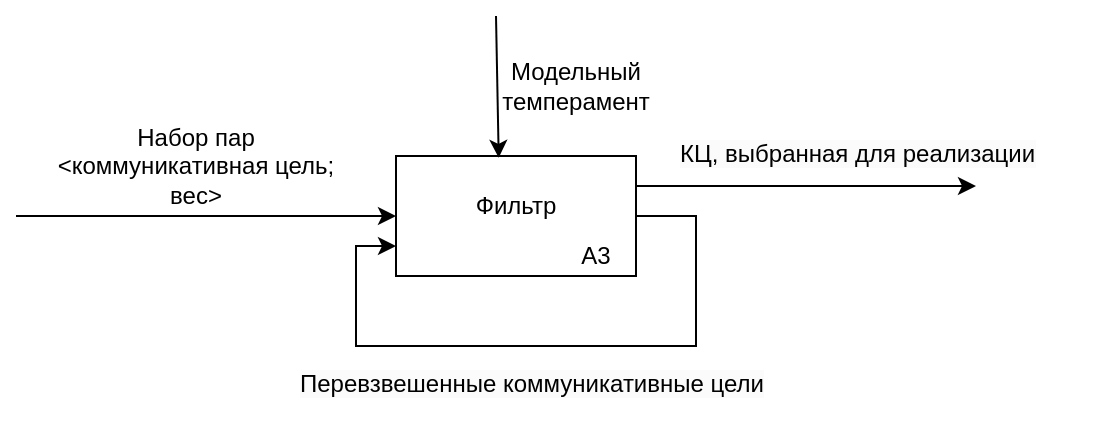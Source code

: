 <mxfile version="26.1.0" pages="4">
  <diagram name="Страница — 1" id="_sjsYOioFBarJbZ59SGE">
    <mxGraphModel dx="1002" dy="575" grid="1" gridSize="10" guides="1" tooltips="1" connect="1" arrows="1" fold="1" page="1" pageScale="1" pageWidth="827" pageHeight="1169" math="0" shadow="0">
      <root>
        <mxCell id="0" />
        <mxCell id="1" parent="0" />
        <mxCell id="UvDcd2PNRc7gyPkCGQ70-1" value="" style="rounded=0;whiteSpace=wrap;html=1;" parent="1" vertex="1">
          <mxGeometry x="350" y="270" width="120" height="60" as="geometry" />
        </mxCell>
        <mxCell id="UvDcd2PNRc7gyPkCGQ70-2" value="Фильтр" style="text;html=1;align=center;verticalAlign=middle;whiteSpace=wrap;rounded=0;" parent="1" vertex="1">
          <mxGeometry x="380" y="280" width="60" height="30" as="geometry" />
        </mxCell>
        <mxCell id="UvDcd2PNRc7gyPkCGQ70-3" value="А3" style="text;html=1;align=center;verticalAlign=middle;whiteSpace=wrap;rounded=0;" parent="1" vertex="1">
          <mxGeometry x="420" y="310" width="60" height="20" as="geometry" />
        </mxCell>
        <mxCell id="UvDcd2PNRc7gyPkCGQ70-4" value="" style="endArrow=classic;html=1;rounded=0;entryX=0;entryY=0.5;entryDx=0;entryDy=0;" parent="1" target="UvDcd2PNRc7gyPkCGQ70-1" edge="1">
          <mxGeometry width="50" height="50" relative="1" as="geometry">
            <mxPoint x="160" y="300" as="sourcePoint" />
            <mxPoint x="470" y="280" as="targetPoint" />
          </mxGeometry>
        </mxCell>
        <mxCell id="UvDcd2PNRc7gyPkCGQ70-5" value="Набор пар &amp;lt;коммуникативная цель; вес&amp;gt;" style="text;html=1;align=center;verticalAlign=middle;whiteSpace=wrap;rounded=0;" parent="1" vertex="1">
          <mxGeometry x="170" y="260" width="160" height="30" as="geometry" />
        </mxCell>
        <mxCell id="UvDcd2PNRc7gyPkCGQ70-6" value="" style="endArrow=classic;html=1;rounded=0;entryX=0.428;entryY=0.015;entryDx=0;entryDy=0;entryPerimeter=0;" parent="1" target="UvDcd2PNRc7gyPkCGQ70-1" edge="1">
          <mxGeometry width="50" height="50" relative="1" as="geometry">
            <mxPoint x="400" y="200" as="sourcePoint" />
            <mxPoint x="470" y="280" as="targetPoint" />
          </mxGeometry>
        </mxCell>
        <mxCell id="UvDcd2PNRc7gyPkCGQ70-7" value="" style="endArrow=classic;html=1;rounded=0;exitX=1;exitY=0.25;exitDx=0;exitDy=0;" parent="1" source="UvDcd2PNRc7gyPkCGQ70-1" edge="1">
          <mxGeometry width="50" height="50" relative="1" as="geometry">
            <mxPoint x="500" y="300" as="sourcePoint" />
            <mxPoint x="640" y="285" as="targetPoint" />
          </mxGeometry>
        </mxCell>
        <mxCell id="UvDcd2PNRc7gyPkCGQ70-9" value="Модельный темперамент" style="text;html=1;align=center;verticalAlign=middle;whiteSpace=wrap;rounded=0;" parent="1" vertex="1">
          <mxGeometry x="410" y="220" width="60" height="30" as="geometry" />
        </mxCell>
        <mxCell id="jUcdVenNphiVe4H3FIww-1" value="" style="endArrow=classic;html=1;rounded=0;exitX=1;exitY=0.5;exitDx=0;exitDy=0;entryX=0;entryY=0.75;entryDx=0;entryDy=0;" edge="1" parent="1">
          <mxGeometry width="50" height="50" relative="1" as="geometry">
            <mxPoint x="470" y="300" as="sourcePoint" />
            <mxPoint x="350" y="315" as="targetPoint" />
            <Array as="points">
              <mxPoint x="500" y="300" />
              <mxPoint x="500" y="365" />
              <mxPoint x="330" y="365" />
              <mxPoint x="330" y="315" />
            </Array>
          </mxGeometry>
        </mxCell>
        <mxCell id="NmvlCr0SLhsKHNiOPNoG-1" value="&lt;span style=&quot;color: rgb(0, 0, 0); font-family: Helvetica; font-size: 12px; font-style: normal; font-variant-ligatures: normal; font-variant-caps: normal; font-weight: 400; letter-spacing: normal; orphans: 2; text-align: center; text-indent: 0px; text-transform: none; widows: 2; word-spacing: 0px; -webkit-text-stroke-width: 0px; white-space: normal; background-color: rgb(251, 251, 251); text-decoration-thickness: initial; text-decoration-style: initial; text-decoration-color: initial; display: inline !important; float: none;&quot;&gt;Перевзвешенные коммуникативные цели&lt;/span&gt;" style="text;whiteSpace=wrap;html=1;" vertex="1" parent="1">
          <mxGeometry x="300" y="370" width="270" height="40" as="geometry" />
        </mxCell>
        <mxCell id="RYKhK4Z21-OiZsGSSdtu-1" value="&lt;span style=&quot;color: rgb(0, 0, 0); font-family: Helvetica; font-size: 12px; font-style: normal; font-variant-ligatures: normal; font-variant-caps: normal; font-weight: 400; letter-spacing: normal; orphans: 2; text-align: center; text-indent: 0px; text-transform: none; widows: 2; word-spacing: 0px; -webkit-text-stroke-width: 0px; white-space: normal; background-color: rgb(251, 251, 251); text-decoration-thickness: initial; text-decoration-style: initial; text-decoration-color: initial; display: inline !important; float: none;&quot;&gt;КЦ, выбранная для реализации&lt;/span&gt;" style="text;whiteSpace=wrap;html=1;" vertex="1" parent="1">
          <mxGeometry x="490" y="255" width="210" height="40" as="geometry" />
        </mxCell>
      </root>
    </mxGraphModel>
  </diagram>
  <diagram id="VvptTJ7YSRnSmnFxt8S8" name="Страница — 2">
    <mxGraphModel dx="1940" dy="639" grid="1" gridSize="10" guides="1" tooltips="1" connect="1" arrows="1" fold="1" page="1" pageScale="1" pageWidth="827" pageHeight="1169" math="0" shadow="0">
      <root>
        <mxCell id="0" />
        <mxCell id="1" parent="0" />
        <mxCell id="5S0u88_h4x55lSA8AxHL-1" value="" style="rounded=0;whiteSpace=wrap;html=1;" vertex="1" parent="1">
          <mxGeometry x="400" y="340" width="120" height="60" as="geometry" />
        </mxCell>
        <mxCell id="5S0u88_h4x55lSA8AxHL-2" value="" style="rounded=0;whiteSpace=wrap;html=1;" vertex="1" parent="1">
          <mxGeometry x="706" y="540" width="120" height="60" as="geometry" />
        </mxCell>
        <mxCell id="5S0u88_h4x55lSA8AxHL-3" value="" style="rounded=0;whiteSpace=wrap;html=1;" vertex="1" parent="1">
          <mxGeometry x="560" y="440" width="120" height="60" as="geometry" />
        </mxCell>
        <mxCell id="5S0u88_h4x55lSA8AxHL-4" value="" style="rounded=0;whiteSpace=wrap;html=1;" vertex="1" parent="1">
          <mxGeometry x="246" y="240" width="120" height="60" as="geometry" />
        </mxCell>
        <mxCell id="5S0u88_h4x55lSA8AxHL-5" value="" style="rounded=0;whiteSpace=wrap;html=1;" vertex="1" parent="1">
          <mxGeometry x="96" y="160" width="120" height="60" as="geometry" />
        </mxCell>
        <mxCell id="5S0u88_h4x55lSA8AxHL-6" value="" style="endArrow=classic;html=1;rounded=0;entryX=0;entryY=0.5;entryDx=0;entryDy=0;" edge="1" parent="1" target="5S0u88_h4x55lSA8AxHL-5">
          <mxGeometry width="50" height="50" relative="1" as="geometry">
            <mxPoint x="6" y="190" as="sourcePoint" />
            <mxPoint x="456" y="340" as="targetPoint" />
          </mxGeometry>
        </mxCell>
        <mxCell id="5S0u88_h4x55lSA8AxHL-7" value="Текст&lt;div&gt;(предложение)&lt;/div&gt;" style="text;html=1;align=center;verticalAlign=middle;whiteSpace=wrap;rounded=0;" vertex="1" parent="1">
          <mxGeometry x="-17" y="139" width="130" height="60" as="geometry" />
        </mxCell>
        <mxCell id="5S0u88_h4x55lSA8AxHL-8" value="Синтактико-семантический анализатор" style="text;html=1;align=center;verticalAlign=middle;whiteSpace=wrap;rounded=0;" vertex="1" parent="1">
          <mxGeometry x="116" y="172.5" width="80" height="35" as="geometry" />
        </mxCell>
        <mxCell id="5S0u88_h4x55lSA8AxHL-9" value="" style="endArrow=classic;html=1;rounded=0;exitX=1;exitY=0.5;exitDx=0;exitDy=0;entryX=0;entryY=0.5;entryDx=0;entryDy=0;" edge="1" parent="1" source="5S0u88_h4x55lSA8AxHL-5" target="5S0u88_h4x55lSA8AxHL-4">
          <mxGeometry width="50" height="50" relative="1" as="geometry">
            <mxPoint x="390" y="390" as="sourcePoint" />
            <mxPoint x="440" y="340" as="targetPoint" />
            <Array as="points">
              <mxPoint x="230" y="190" />
              <mxPoint x="230" y="270" />
            </Array>
          </mxGeometry>
        </mxCell>
        <mxCell id="5S0u88_h4x55lSA8AxHL-10" value="Внутреннее представление смысла текста" style="text;html=1;align=center;verticalAlign=middle;whiteSpace=wrap;rounded=0;" vertex="1" parent="1">
          <mxGeometry x="238" y="189" width="80" height="30" as="geometry" />
        </mxCell>
        <mxCell id="5S0u88_h4x55lSA8AxHL-11" value="Формирование коммуникативных целей ответа" style="text;html=1;align=center;verticalAlign=middle;whiteSpace=wrap;rounded=0;" vertex="1" parent="1">
          <mxGeometry x="256" y="250" width="100" height="40" as="geometry" />
        </mxCell>
        <mxCell id="5S0u88_h4x55lSA8AxHL-12" value="А1" style="text;html=1;align=center;verticalAlign=middle;whiteSpace=wrap;rounded=0;" vertex="1" parent="1">
          <mxGeometry x="186" y="200" width="30" height="20" as="geometry" />
        </mxCell>
        <mxCell id="5S0u88_h4x55lSA8AxHL-13" value="А2" style="text;html=1;align=center;verticalAlign=middle;whiteSpace=wrap;rounded=0;" vertex="1" parent="1">
          <mxGeometry x="336" y="280" width="30" height="20" as="geometry" />
        </mxCell>
        <mxCell id="5S0u88_h4x55lSA8AxHL-14" value="" style="endArrow=classic;html=1;rounded=0;exitX=1;exitY=0.5;exitDx=0;exitDy=0;" edge="1" parent="1" source="5S0u88_h4x55lSA8AxHL-4">
          <mxGeometry width="50" height="50" relative="1" as="geometry">
            <mxPoint x="350" y="380" as="sourcePoint" />
            <mxPoint x="400" y="360" as="targetPoint" />
            <Array as="points">
              <mxPoint x="380" y="270" />
              <mxPoint x="380" y="360" />
            </Array>
          </mxGeometry>
        </mxCell>
        <mxCell id="5S0u88_h4x55lSA8AxHL-15" value="Н&lt;span style=&quot;background-color: initial;&quot;&gt;абор взвешенных коммуникативных целей&lt;/span&gt;" style="text;html=1;align=center;verticalAlign=middle;whiteSpace=wrap;rounded=0;" vertex="1" parent="1">
          <mxGeometry x="390" y="240" width="60" height="30" as="geometry" />
        </mxCell>
        <mxCell id="5S0u88_h4x55lSA8AxHL-16" value="" style="endArrow=classic;html=1;rounded=0;entryX=0.661;entryY=-0.004;entryDx=0;entryDy=0;entryPerimeter=0;" edge="1" parent="1" target="5S0u88_h4x55lSA8AxHL-1">
          <mxGeometry width="50" height="50" relative="1" as="geometry">
            <mxPoint x="480" y="280" as="sourcePoint" />
            <mxPoint x="400" y="330" as="targetPoint" />
          </mxGeometry>
        </mxCell>
        <mxCell id="5S0u88_h4x55lSA8AxHL-17" value="Модельный темперамент" style="text;html=1;align=center;verticalAlign=middle;whiteSpace=wrap;rounded=0;" vertex="1" parent="1">
          <mxGeometry x="490" y="280" width="60" height="30" as="geometry" />
        </mxCell>
        <mxCell id="5S0u88_h4x55lSA8AxHL-18" value="Фильтр коммуникативных целей" style="text;html=1;align=center;verticalAlign=middle;whiteSpace=wrap;rounded=0;" vertex="1" parent="1">
          <mxGeometry x="430" y="355" width="60" height="30" as="geometry" />
        </mxCell>
        <mxCell id="5S0u88_h4x55lSA8AxHL-19" value="Перевзвешенные коммуникативные цели" style="text;html=1;align=center;verticalAlign=middle;whiteSpace=wrap;rounded=0;" vertex="1" parent="1">
          <mxGeometry x="635" y="320" width="60" height="30" as="geometry" />
        </mxCell>
        <mxCell id="5S0u88_h4x55lSA8AxHL-21" value="" style="endArrow=classic;html=1;rounded=0;exitX=1;exitY=0;exitDx=0;exitDy=0;entryX=0;entryY=0.667;entryDx=0;entryDy=0;entryPerimeter=0;" edge="1" parent="1" source="5S0u88_h4x55lSA8AxHL-23" target="5S0u88_h4x55lSA8AxHL-1">
          <mxGeometry width="50" height="50" relative="1" as="geometry">
            <mxPoint x="350" y="380" as="sourcePoint" />
            <mxPoint x="400" y="330" as="targetPoint" />
            <Array as="points">
              <mxPoint x="540" y="380" />
              <mxPoint x="540" y="430" />
              <mxPoint x="380" y="430" />
              <mxPoint x="380" y="380" />
            </Array>
          </mxGeometry>
        </mxCell>
        <mxCell id="5S0u88_h4x55lSA8AxHL-23" value="А3" style="text;html=1;align=center;verticalAlign=middle;whiteSpace=wrap;rounded=0;" vertex="1" parent="1">
          <mxGeometry x="490" y="380" width="30" height="20" as="geometry" />
        </mxCell>
        <mxCell id="5S0u88_h4x55lSA8AxHL-24" value="Выбор средств реализации данной КЦ" style="text;html=1;align=center;verticalAlign=middle;whiteSpace=wrap;rounded=0;" vertex="1" parent="1">
          <mxGeometry x="580" y="450" width="80" height="40" as="geometry" />
        </mxCell>
        <mxCell id="5S0u88_h4x55lSA8AxHL-25" value="А4" style="text;html=1;align=center;verticalAlign=middle;whiteSpace=wrap;rounded=0;" vertex="1" parent="1">
          <mxGeometry x="650" y="480" width="30" height="20" as="geometry" />
        </mxCell>
        <mxCell id="5S0u88_h4x55lSA8AxHL-26" value="" style="endArrow=classic;html=1;rounded=0;exitX=1;exitY=0.5;exitDx=0;exitDy=0;entryX=0;entryY=0.5;entryDx=0;entryDy=0;" edge="1" parent="1" source="5S0u88_h4x55lSA8AxHL-3" target="5S0u88_h4x55lSA8AxHL-2">
          <mxGeometry width="50" height="50" relative="1" as="geometry">
            <mxPoint x="710" y="500" as="sourcePoint" />
            <mxPoint x="760" y="450" as="targetPoint" />
            <Array as="points">
              <mxPoint x="690" y="470" />
              <mxPoint x="690" y="570" />
            </Array>
          </mxGeometry>
        </mxCell>
        <mxCell id="5S0u88_h4x55lSA8AxHL-27" value="Реакция в формате BML" style="text;html=1;align=center;verticalAlign=middle;whiteSpace=wrap;rounded=0;" vertex="1" parent="1">
          <mxGeometry x="690" y="437" width="80" height="30" as="geometry" />
        </mxCell>
        <mxCell id="5S0u88_h4x55lSA8AxHL-28" value="Воспроизведение&lt;div&gt;реакции&lt;/div&gt;" style="text;html=1;align=center;verticalAlign=middle;whiteSpace=wrap;rounded=0;" vertex="1" parent="1">
          <mxGeometry x="726" y="545" width="80" height="40" as="geometry" />
        </mxCell>
        <mxCell id="5S0u88_h4x55lSA8AxHL-29" value="А5" style="text;html=1;align=center;verticalAlign=middle;whiteSpace=wrap;rounded=0;" vertex="1" parent="1">
          <mxGeometry x="796" y="580" width="30" height="20" as="geometry" />
        </mxCell>
        <mxCell id="5S0u88_h4x55lSA8AxHL-30" value="" style="endArrow=classic;html=1;rounded=0;exitX=1;exitY=0.5;exitDx=0;exitDy=0;" edge="1" parent="1" source="5S0u88_h4x55lSA8AxHL-2">
          <mxGeometry width="50" height="50" relative="1" as="geometry">
            <mxPoint x="736" y="550" as="sourcePoint" />
            <mxPoint x="896" y="570" as="targetPoint" />
          </mxGeometry>
        </mxCell>
        <mxCell id="5S0u88_h4x55lSA8AxHL-31" value="Воспроизве-денная&lt;div&gt;реакция&lt;/div&gt;" style="text;html=1;align=center;verticalAlign=middle;whiteSpace=wrap;rounded=0;" vertex="1" parent="1">
          <mxGeometry x="829" y="527" width="60" height="30" as="geometry" />
        </mxCell>
        <mxCell id="5S0u88_h4x55lSA8AxHL-32" value="" style="endArrow=none;dashed=1;html=1;rounded=0;" edge="1" parent="1">
          <mxGeometry width="50" height="50" relative="1" as="geometry">
            <mxPoint x="360" y="320" as="sourcePoint" />
            <mxPoint x="360" y="320" as="targetPoint" />
            <Array as="points">
              <mxPoint x="530" y="320" />
              <mxPoint x="530" y="440" />
              <mxPoint x="360" y="440" />
            </Array>
          </mxGeometry>
        </mxCell>
        <mxCell id="qFbvv3B5O4JQWZCJAVjp-2" value="" style="edgeStyle=isometricEdgeStyle;endArrow=none;html=1;rounded=0;strokeWidth=1;" edge="1" parent="1">
          <mxGeometry width="50" height="100" relative="1" as="geometry">
            <mxPoint x="540" y="392" as="sourcePoint" />
            <mxPoint x="610" y="340" as="targetPoint" />
          </mxGeometry>
        </mxCell>
        <mxCell id="qFbvv3B5O4JQWZCJAVjp-4" value="" style="endArrow=classic;html=1;rounded=0;exitX=0.999;exitY=0.374;exitDx=0;exitDy=0;entryX=-0.001;entryY=0.34;entryDx=0;entryDy=0;exitPerimeter=0;entryPerimeter=0;" edge="1" parent="1" source="5S0u88_h4x55lSA8AxHL-1" target="5S0u88_h4x55lSA8AxHL-3">
          <mxGeometry width="50" height="50" relative="1" as="geometry">
            <mxPoint x="525" y="354" as="sourcePoint" />
            <mxPoint x="565" y="454" as="targetPoint" />
            <Array as="points">
              <mxPoint x="545" y="362" />
              <mxPoint x="545" y="460" />
            </Array>
          </mxGeometry>
        </mxCell>
        <mxCell id="qFbvv3B5O4JQWZCJAVjp-5" value="КЦ, выбранная для реализации" style="text;html=1;align=center;verticalAlign=middle;whiteSpace=wrap;rounded=0;" vertex="1" parent="1">
          <mxGeometry x="545" y="398" width="105" height="30" as="geometry" />
        </mxCell>
        <mxCell id="qFbvv3B5O4JQWZCJAVjp-8" value="" style="endArrow=classic;html=1;rounded=0;entryX=0;entryY=0.5;entryDx=0;entryDy=0;" edge="1" parent="1">
          <mxGeometry width="50" height="50" relative="1" as="geometry">
            <mxPoint x="440" y="484" as="sourcePoint" />
            <mxPoint x="560" y="484" as="targetPoint" />
          </mxGeometry>
        </mxCell>
        <mxCell id="qFbvv3B5O4JQWZCJAVjp-9" value="Средства реализации КЦ" style="text;html=1;align=center;verticalAlign=middle;whiteSpace=wrap;rounded=0;" vertex="1" parent="1">
          <mxGeometry x="430" y="434" width="120" height="60" as="geometry" />
        </mxCell>
        <mxCell id="qFbvv3B5O4JQWZCJAVjp-12" value="" style="endArrow=classic;html=1;rounded=0;entryX=0.51;entryY=1.011;entryDx=0;entryDy=0;entryPerimeter=0;" edge="1" parent="1" target="5S0u88_h4x55lSA8AxHL-2">
          <mxGeometry width="50" height="50" relative="1" as="geometry">
            <mxPoint x="767" y="630" as="sourcePoint" />
            <mxPoint x="770" y="600" as="targetPoint" />
          </mxGeometry>
        </mxCell>
        <mxCell id="qFbvv3B5O4JQWZCJAVjp-13" value="Исполнительные органы робота" style="text;html=1;align=center;verticalAlign=middle;whiteSpace=wrap;rounded=0;" vertex="1" parent="1">
          <mxGeometry x="660" y="600" width="100" height="30" as="geometry" />
        </mxCell>
      </root>
    </mxGraphModel>
  </diagram>
  <diagram id="Ahox06fk3hwY9UOFRmUE" name="Страница — 3">
    <mxGraphModel dx="1829" dy="575" grid="1" gridSize="10" guides="1" tooltips="1" connect="1" arrows="1" fold="1" page="1" pageScale="1" pageWidth="827" pageHeight="1169" math="0" shadow="0">
      <root>
        <mxCell id="0" />
        <mxCell id="1" parent="0" />
        <mxCell id="xRFAZkwnYgBkl3SBLm2K-1" value="" style="rounded=0;whiteSpace=wrap;html=1;" parent="1" vertex="1">
          <mxGeometry x="400" y="340" width="120" height="60" as="geometry" />
        </mxCell>
        <mxCell id="xRFAZkwnYgBkl3SBLm2K-4" value="" style="rounded=0;whiteSpace=wrap;html=1;" parent="1" vertex="1">
          <mxGeometry x="240" y="240" width="120" height="60" as="geometry" />
        </mxCell>
        <mxCell id="xRFAZkwnYgBkl3SBLm2K-5" value="" style="rounded=0;whiteSpace=wrap;html=1;" parent="1" vertex="1">
          <mxGeometry x="80" y="160" width="120" height="60" as="geometry" />
        </mxCell>
        <mxCell id="xRFAZkwnYgBkl3SBLm2K-6" value="" style="endArrow=classic;html=1;rounded=0;entryX=0;entryY=0.5;entryDx=0;entryDy=0;" parent="1" target="xRFAZkwnYgBkl3SBLm2K-5" edge="1">
          <mxGeometry width="50" height="50" relative="1" as="geometry">
            <mxPoint x="-100" y="190" as="sourcePoint" />
            <mxPoint x="440" y="340" as="targetPoint" />
          </mxGeometry>
        </mxCell>
        <mxCell id="xRFAZkwnYgBkl3SBLm2K-8" value="проверка корректности входных данных" style="text;html=1;align=center;verticalAlign=middle;whiteSpace=wrap;rounded=0;" parent="1" vertex="1">
          <mxGeometry x="100" y="172.5" width="80" height="35" as="geometry" />
        </mxCell>
        <mxCell id="xRFAZkwnYgBkl3SBLm2K-9" value="" style="endArrow=classic;html=1;rounded=0;exitX=1;exitY=0.5;exitDx=0;exitDy=0;entryX=0;entryY=0.5;entryDx=0;entryDy=0;" parent="1" source="xRFAZkwnYgBkl3SBLm2K-5" target="xRFAZkwnYgBkl3SBLm2K-4" edge="1">
          <mxGeometry width="50" height="50" relative="1" as="geometry">
            <mxPoint x="390" y="390" as="sourcePoint" />
            <mxPoint x="440" y="340" as="targetPoint" />
            <Array as="points">
              <mxPoint x="220" y="190" />
              <mxPoint x="220" y="270" />
            </Array>
          </mxGeometry>
        </mxCell>
        <mxCell id="xRFAZkwnYgBkl3SBLm2K-10" value="набор пар для обработки" style="text;html=1;align=center;verticalAlign=middle;whiteSpace=wrap;rounded=0;" parent="1" vertex="1">
          <mxGeometry x="220" y="190" width="80" height="30" as="geometry" />
        </mxCell>
        <mxCell id="xRFAZkwnYgBkl3SBLm2K-11" value="Анализ модельного темперамента" style="text;html=1;align=center;verticalAlign=middle;whiteSpace=wrap;rounded=0;" parent="1" vertex="1">
          <mxGeometry x="240" y="250" width="100" height="40" as="geometry" />
        </mxCell>
        <mxCell id="xRFAZkwnYgBkl3SBLm2K-12" value="А3.1" style="text;html=1;align=center;verticalAlign=middle;whiteSpace=wrap;rounded=0;" parent="1" vertex="1">
          <mxGeometry x="170" y="200" width="30" height="20" as="geometry" />
        </mxCell>
        <mxCell id="xRFAZkwnYgBkl3SBLm2K-13" value="А3.2" style="text;html=1;align=center;verticalAlign=middle;whiteSpace=wrap;rounded=0;" parent="1" vertex="1">
          <mxGeometry x="330" y="280" width="30" height="20" as="geometry" />
        </mxCell>
        <mxCell id="xRFAZkwnYgBkl3SBLm2K-14" value="" style="endArrow=classic;html=1;rounded=0;exitX=1;exitY=0.5;exitDx=0;exitDy=0;entryX=0;entryY=0.5;entryDx=0;entryDy=0;" parent="1" source="xRFAZkwnYgBkl3SBLm2K-4" target="xRFAZkwnYgBkl3SBLm2K-1" edge="1">
          <mxGeometry width="50" height="50" relative="1" as="geometry">
            <mxPoint x="350" y="380" as="sourcePoint" />
            <mxPoint x="400" y="330" as="targetPoint" />
            <Array as="points">
              <mxPoint x="380" y="270" />
              <mxPoint x="380" y="370" />
            </Array>
          </mxGeometry>
        </mxCell>
        <mxCell id="xRFAZkwnYgBkl3SBLm2K-15" value="набор пар для обработки; цели, которые следует перевзвесить" style="text;html=1;align=center;verticalAlign=middle;whiteSpace=wrap;rounded=0;" parent="1" vertex="1">
          <mxGeometry x="390" y="240" width="60" height="30" as="geometry" />
        </mxCell>
        <mxCell id="xRFAZkwnYgBkl3SBLm2K-16" value="" style="endArrow=classic;html=1;rounded=0;entryX=0.661;entryY=-0.004;entryDx=0;entryDy=0;entryPerimeter=0;" parent="1" target="xRFAZkwnYgBkl3SBLm2K-1" edge="1">
          <mxGeometry width="50" height="50" relative="1" as="geometry">
            <mxPoint x="480" y="280" as="sourcePoint" />
            <mxPoint x="400" y="330" as="targetPoint" />
          </mxGeometry>
        </mxCell>
        <mxCell id="xRFAZkwnYgBkl3SBLm2K-17" value="модельный темперамент" style="text;html=1;align=center;verticalAlign=middle;whiteSpace=wrap;rounded=0;" parent="1" vertex="1">
          <mxGeometry x="490" y="280" width="60" height="30" as="geometry" />
        </mxCell>
        <mxCell id="xRFAZkwnYgBkl3SBLm2K-18" value="Алгоритм перевзвешивания" style="text;html=1;align=center;verticalAlign=middle;whiteSpace=wrap;rounded=0;" parent="1" vertex="1">
          <mxGeometry x="425" y="350" width="70" height="30" as="geometry" />
        </mxCell>
        <mxCell id="xRFAZkwnYgBkl3SBLm2K-21" value="А3.3" style="text;html=1;align=center;verticalAlign=middle;whiteSpace=wrap;rounded=0;" parent="1" vertex="1">
          <mxGeometry x="490" y="380" width="30" height="20" as="geometry" />
        </mxCell>
        <mxCell id="61eXrG69XIClksNoKm4Q-1" value="&lt;span style=&quot;color: rgb(0, 0, 0); font-family: Helvetica; font-size: 12px; font-style: normal; font-variant-ligatures: normal; font-variant-caps: normal; font-weight: 400; letter-spacing: normal; orphans: 2; text-align: center; text-indent: 0px; text-transform: none; widows: 2; word-spacing: 0px; -webkit-text-stroke-width: 0px; white-space: normal; background-color: rgb(251, 251, 251); text-decoration-thickness: initial; text-decoration-style: initial; text-decoration-color: initial; display: inline !important; float: none;&quot;&gt;Набор пар &amp;lt;коммуникативная цель; вес&amp;gt;&lt;/span&gt;" style="text;whiteSpace=wrap;html=1;" parent="1" vertex="1">
          <mxGeometry x="-100" y="140" width="170" height="40" as="geometry" />
        </mxCell>
        <mxCell id="rgJdN3K7QYtbbEbBBSm2-1" value="" style="endArrow=classic;html=1;rounded=0;" parent="1" edge="1">
          <mxGeometry width="50" height="50" relative="1" as="geometry">
            <mxPoint x="320" y="160" as="sourcePoint" />
            <mxPoint x="321" y="240" as="targetPoint" />
          </mxGeometry>
        </mxCell>
        <mxCell id="rgJdN3K7QYtbbEbBBSm2-2" value="&lt;span style=&quot;color: rgb(0, 0, 0); font-family: Helvetica; font-size: 12px; font-style: normal; font-variant-ligatures: normal; font-variant-caps: normal; font-weight: 400; letter-spacing: normal; orphans: 2; text-align: center; text-indent: 0px; text-transform: none; widows: 2; word-spacing: 0px; -webkit-text-stroke-width: 0px; white-space: normal; background-color: rgb(251, 251, 251); text-decoration-thickness: initial; text-decoration-style: initial; text-decoration-color: initial; display: inline !important; float: none;&quot;&gt;модельный темперамент&lt;/span&gt;" style="text;whiteSpace=wrap;html=1;" parent="1" vertex="1">
          <mxGeometry x="320" y="160" width="150" height="40" as="geometry" />
        </mxCell>
        <mxCell id="e1lcrWUYoqlMZSUofcan-2" value="" style="endArrow=classic;html=1;rounded=0;exitX=1;exitY=0.5;exitDx=0;exitDy=0;entryX=0.924;entryY=0.98;entryDx=0;entryDy=0;entryPerimeter=0;" parent="1" source="xRFAZkwnYgBkl3SBLm2K-1" edge="1">
          <mxGeometry width="50" height="50" relative="1" as="geometry">
            <mxPoint x="420" y="400" as="sourcePoint" />
            <mxPoint x="724.04" y="369.2" as="targetPoint" />
          </mxGeometry>
        </mxCell>
        <mxCell id="YpKLwBDtws9wNQtAvBwR-1" value="&lt;span style=&quot;color: rgb(0, 0, 0); font-family: Helvetica; font-size: 12px; font-style: normal; font-variant-ligatures: normal; font-variant-caps: normal; font-weight: 400; letter-spacing: normal; orphans: 2; text-align: center; text-indent: 0px; text-transform: none; widows: 2; word-spacing: 0px; -webkit-text-stroke-width: 0px; white-space: normal; background-color: rgb(251, 251, 251); text-decoration-thickness: initial; text-decoration-style: initial; text-decoration-color: initial; display: inline !important; float: none;&quot;&gt;КЦ, выбранная для реализации&lt;/span&gt;" style="text;whiteSpace=wrap;html=1;" vertex="1" parent="1">
          <mxGeometry x="530" y="340" width="210" height="40" as="geometry" />
        </mxCell>
        <mxCell id="YpKLwBDtws9wNQtAvBwR-2" value="" style="endArrow=classic;html=1;rounded=0;exitX=1;exitY=0.75;exitDx=0;exitDy=0;entryX=0;entryY=0.75;entryDx=0;entryDy=0;" edge="1" parent="1" source="xRFAZkwnYgBkl3SBLm2K-1" target="xRFAZkwnYgBkl3SBLm2K-5">
          <mxGeometry width="50" height="50" relative="1" as="geometry">
            <mxPoint x="330" y="320" as="sourcePoint" />
            <mxPoint x="380" y="270" as="targetPoint" />
            <Array as="points">
              <mxPoint x="540" y="385" />
              <mxPoint x="540" y="420" />
              <mxPoint x="60" y="420" />
              <mxPoint x="60" y="205" />
            </Array>
          </mxGeometry>
        </mxCell>
        <mxCell id="dfDq_Mb2yVWSM7784OYE-1" value="&lt;span style=&quot;color: rgb(0, 0, 0); font-family: Helvetica; font-size: 12px; font-style: normal; font-variant-ligatures: normal; font-variant-caps: normal; font-weight: 400; letter-spacing: normal; orphans: 2; text-align: center; text-indent: 0px; text-transform: none; widows: 2; word-spacing: 0px; -webkit-text-stroke-width: 0px; white-space: normal; background-color: rgb(251, 251, 251); text-decoration-thickness: initial; text-decoration-style: initial; text-decoration-color: initial; display: inline !important; float: none;&quot;&gt;Перевзвешенные коммуникативные цели&lt;/span&gt;" style="text;whiteSpace=wrap;html=1;" vertex="1" parent="1">
          <mxGeometry x="100" y="390" width="270" height="40" as="geometry" />
        </mxCell>
      </root>
    </mxGraphModel>
  </diagram>
  <diagram id="hyKjtnw7EzXkirC7aZXP" name="Страница — 4">
    <mxGraphModel dx="1829" dy="575" grid="1" gridSize="10" guides="1" tooltips="1" connect="1" arrows="1" fold="1" page="1" pageScale="1" pageWidth="827" pageHeight="1169" math="0" shadow="0">
      <root>
        <mxCell id="0" />
        <mxCell id="1" parent="0" />
        <mxCell id="i6va5Rbhn_ouPxSjdu1a-1" value="" style="rounded=0;whiteSpace=wrap;html=1;" vertex="1" parent="1">
          <mxGeometry x="400" y="340" width="120" height="60" as="geometry" />
        </mxCell>
        <mxCell id="i6va5Rbhn_ouPxSjdu1a-2" value="" style="rounded=0;whiteSpace=wrap;html=1;" vertex="1" parent="1">
          <mxGeometry x="706" y="540" width="120" height="60" as="geometry" />
        </mxCell>
        <mxCell id="i6va5Rbhn_ouPxSjdu1a-3" value="" style="rounded=0;whiteSpace=wrap;html=1;" vertex="1" parent="1">
          <mxGeometry x="560" y="440" width="120" height="60" as="geometry" />
        </mxCell>
        <mxCell id="i6va5Rbhn_ouPxSjdu1a-4" value="" style="rounded=0;whiteSpace=wrap;html=1;" vertex="1" parent="1">
          <mxGeometry x="246" y="240" width="120" height="60" as="geometry" />
        </mxCell>
        <mxCell id="i6va5Rbhn_ouPxSjdu1a-5" value="" style="rounded=0;whiteSpace=wrap;html=1;" vertex="1" parent="1">
          <mxGeometry x="96" y="160" width="120" height="60" as="geometry" />
        </mxCell>
        <mxCell id="i6va5Rbhn_ouPxSjdu1a-6" value="" style="endArrow=classic;html=1;rounded=0;entryX=0;entryY=0.5;entryDx=0;entryDy=0;" edge="1" parent="1" target="i6va5Rbhn_ouPxSjdu1a-5">
          <mxGeometry width="50" height="50" relative="1" as="geometry">
            <mxPoint x="6" y="190" as="sourcePoint" />
            <mxPoint x="456" y="340" as="targetPoint" />
          </mxGeometry>
        </mxCell>
        <mxCell id="i6va5Rbhn_ouPxSjdu1a-7" value="Текст&lt;div&gt;(предложение)&lt;/div&gt;" style="text;html=1;align=center;verticalAlign=middle;whiteSpace=wrap;rounded=0;" vertex="1" parent="1">
          <mxGeometry x="-17" y="139" width="130" height="60" as="geometry" />
        </mxCell>
        <mxCell id="i6va5Rbhn_ouPxSjdu1a-8" value="Синтактико-семантический анализатор" style="text;html=1;align=center;verticalAlign=middle;whiteSpace=wrap;rounded=0;" vertex="1" parent="1">
          <mxGeometry x="116" y="172.5" width="80" height="35" as="geometry" />
        </mxCell>
        <mxCell id="i6va5Rbhn_ouPxSjdu1a-9" value="" style="endArrow=classic;html=1;rounded=0;exitX=1;exitY=0.5;exitDx=0;exitDy=0;entryX=0;entryY=0.5;entryDx=0;entryDy=0;" edge="1" parent="1" source="i6va5Rbhn_ouPxSjdu1a-5" target="i6va5Rbhn_ouPxSjdu1a-4">
          <mxGeometry width="50" height="50" relative="1" as="geometry">
            <mxPoint x="390" y="390" as="sourcePoint" />
            <mxPoint x="440" y="340" as="targetPoint" />
            <Array as="points">
              <mxPoint x="230" y="190" />
              <mxPoint x="230" y="270" />
            </Array>
          </mxGeometry>
        </mxCell>
        <mxCell id="i6va5Rbhn_ouPxSjdu1a-10" value="Внутреннее представление смысла текста" style="text;html=1;align=center;verticalAlign=middle;whiteSpace=wrap;rounded=0;" vertex="1" parent="1">
          <mxGeometry x="238" y="189" width="80" height="30" as="geometry" />
        </mxCell>
        <mxCell id="i6va5Rbhn_ouPxSjdu1a-11" value="Формирование коммуникативных целей ответа" style="text;html=1;align=center;verticalAlign=middle;whiteSpace=wrap;rounded=0;" vertex="1" parent="1">
          <mxGeometry x="256" y="250" width="100" height="40" as="geometry" />
        </mxCell>
        <mxCell id="i6va5Rbhn_ouPxSjdu1a-12" value="А1" style="text;html=1;align=center;verticalAlign=middle;whiteSpace=wrap;rounded=0;" vertex="1" parent="1">
          <mxGeometry x="186" y="200" width="30" height="20" as="geometry" />
        </mxCell>
        <mxCell id="i6va5Rbhn_ouPxSjdu1a-13" value="А2" style="text;html=1;align=center;verticalAlign=middle;whiteSpace=wrap;rounded=0;" vertex="1" parent="1">
          <mxGeometry x="336" y="280" width="30" height="20" as="geometry" />
        </mxCell>
        <mxCell id="i6va5Rbhn_ouPxSjdu1a-14" value="" style="endArrow=classic;html=1;rounded=0;exitX=1;exitY=0.5;exitDx=0;exitDy=0;" edge="1" parent="1" source="i6va5Rbhn_ouPxSjdu1a-4">
          <mxGeometry width="50" height="50" relative="1" as="geometry">
            <mxPoint x="350" y="380" as="sourcePoint" />
            <mxPoint x="400" y="360" as="targetPoint" />
            <Array as="points">
              <mxPoint x="380" y="270" />
              <mxPoint x="380" y="360" />
            </Array>
          </mxGeometry>
        </mxCell>
        <mxCell id="i6va5Rbhn_ouPxSjdu1a-15" value="Н&lt;span style=&quot;background-color: initial;&quot;&gt;абор взвешенных коммуникативных целей – пар&lt;/span&gt;&lt;div&gt;&lt;span style=&quot;background-color: initial;&quot;&gt;&amp;lt;коммуникативная цель;&amp;nbsp;&lt;/span&gt;&lt;span style=&quot;background-color: initial;&quot;&gt;вес&amp;gt;&lt;/span&gt;&lt;/div&gt;" style="text;html=1;align=center;verticalAlign=middle;whiteSpace=wrap;rounded=0;" vertex="1" parent="1">
          <mxGeometry x="409" y="248" width="60" height="30" as="geometry" />
        </mxCell>
        <mxCell id="i6va5Rbhn_ouPxSjdu1a-18" value="Фильтр коммуникативных целей" style="text;html=1;align=center;verticalAlign=middle;whiteSpace=wrap;rounded=0;" vertex="1" parent="1">
          <mxGeometry x="430" y="355" width="60" height="30" as="geometry" />
        </mxCell>
        <mxCell id="i6va5Rbhn_ouPxSjdu1a-19" value="Перевзвешенные коммуникативные цели" style="text;html=1;align=center;verticalAlign=middle;whiteSpace=wrap;rounded=0;" vertex="1" parent="1">
          <mxGeometry x="635" y="320" width="60" height="30" as="geometry" />
        </mxCell>
        <mxCell id="i6va5Rbhn_ouPxSjdu1a-20" value="" style="endArrow=classic;html=1;rounded=0;exitX=1;exitY=0;exitDx=0;exitDy=0;entryX=0;entryY=0.667;entryDx=0;entryDy=0;entryPerimeter=0;" edge="1" parent="1" source="i6va5Rbhn_ouPxSjdu1a-21" target="i6va5Rbhn_ouPxSjdu1a-1">
          <mxGeometry width="50" height="50" relative="1" as="geometry">
            <mxPoint x="350" y="380" as="sourcePoint" />
            <mxPoint x="400" y="330" as="targetPoint" />
            <Array as="points">
              <mxPoint x="540" y="380" />
              <mxPoint x="540" y="430" />
              <mxPoint x="380" y="430" />
              <mxPoint x="380" y="380" />
            </Array>
          </mxGeometry>
        </mxCell>
        <mxCell id="i6va5Rbhn_ouPxSjdu1a-21" value="А3" style="text;html=1;align=center;verticalAlign=middle;whiteSpace=wrap;rounded=0;" vertex="1" parent="1">
          <mxGeometry x="490" y="380" width="30" height="20" as="geometry" />
        </mxCell>
        <mxCell id="i6va5Rbhn_ouPxSjdu1a-22" value="Выбор средств реализации данной КЦ" style="text;html=1;align=center;verticalAlign=middle;whiteSpace=wrap;rounded=0;" vertex="1" parent="1">
          <mxGeometry x="580" y="450" width="80" height="40" as="geometry" />
        </mxCell>
        <mxCell id="i6va5Rbhn_ouPxSjdu1a-23" value="А4" style="text;html=1;align=center;verticalAlign=middle;whiteSpace=wrap;rounded=0;" vertex="1" parent="1">
          <mxGeometry x="650" y="480" width="30" height="20" as="geometry" />
        </mxCell>
        <mxCell id="i6va5Rbhn_ouPxSjdu1a-24" value="" style="endArrow=classic;html=1;rounded=0;exitX=1;exitY=0.5;exitDx=0;exitDy=0;entryX=0;entryY=0.5;entryDx=0;entryDy=0;" edge="1" parent="1" source="i6va5Rbhn_ouPxSjdu1a-3" target="i6va5Rbhn_ouPxSjdu1a-2">
          <mxGeometry width="50" height="50" relative="1" as="geometry">
            <mxPoint x="710" y="500" as="sourcePoint" />
            <mxPoint x="760" y="450" as="targetPoint" />
            <Array as="points">
              <mxPoint x="690" y="470" />
              <mxPoint x="690" y="570" />
            </Array>
          </mxGeometry>
        </mxCell>
        <mxCell id="i6va5Rbhn_ouPxSjdu1a-25" value="Реакция в формате BML" style="text;html=1;align=center;verticalAlign=middle;whiteSpace=wrap;rounded=0;" vertex="1" parent="1">
          <mxGeometry x="690" y="437" width="80" height="30" as="geometry" />
        </mxCell>
        <mxCell id="i6va5Rbhn_ouPxSjdu1a-26" value="Воспроизведение&lt;div&gt;реакции&lt;/div&gt;" style="text;html=1;align=center;verticalAlign=middle;whiteSpace=wrap;rounded=0;" vertex="1" parent="1">
          <mxGeometry x="726" y="545" width="80" height="40" as="geometry" />
        </mxCell>
        <mxCell id="i6va5Rbhn_ouPxSjdu1a-27" value="А5" style="text;html=1;align=center;verticalAlign=middle;whiteSpace=wrap;rounded=0;" vertex="1" parent="1">
          <mxGeometry x="796" y="580" width="30" height="20" as="geometry" />
        </mxCell>
        <mxCell id="i6va5Rbhn_ouPxSjdu1a-28" value="" style="endArrow=classic;html=1;rounded=0;exitX=1;exitY=0.5;exitDx=0;exitDy=0;" edge="1" parent="1" source="i6va5Rbhn_ouPxSjdu1a-2">
          <mxGeometry width="50" height="50" relative="1" as="geometry">
            <mxPoint x="736" y="550" as="sourcePoint" />
            <mxPoint x="896" y="570" as="targetPoint" />
          </mxGeometry>
        </mxCell>
        <mxCell id="i6va5Rbhn_ouPxSjdu1a-29" value="Воспроизве-денная&lt;div&gt;реакция&lt;/div&gt;" style="text;html=1;align=center;verticalAlign=middle;whiteSpace=wrap;rounded=0;" vertex="1" parent="1">
          <mxGeometry x="829" y="527" width="60" height="30" as="geometry" />
        </mxCell>
        <mxCell id="i6va5Rbhn_ouPxSjdu1a-31" value="" style="edgeStyle=isometricEdgeStyle;endArrow=none;html=1;rounded=0;strokeWidth=1;" edge="1" parent="1">
          <mxGeometry width="50" height="100" relative="1" as="geometry">
            <mxPoint x="540" y="392" as="sourcePoint" />
            <mxPoint x="610" y="340" as="targetPoint" />
          </mxGeometry>
        </mxCell>
        <mxCell id="i6va5Rbhn_ouPxSjdu1a-32" value="" style="endArrow=classic;html=1;rounded=0;exitX=0.999;exitY=0.374;exitDx=0;exitDy=0;entryX=-0.001;entryY=0.34;entryDx=0;entryDy=0;exitPerimeter=0;entryPerimeter=0;" edge="1" parent="1" source="i6va5Rbhn_ouPxSjdu1a-1" target="i6va5Rbhn_ouPxSjdu1a-3">
          <mxGeometry width="50" height="50" relative="1" as="geometry">
            <mxPoint x="525" y="354" as="sourcePoint" />
            <mxPoint x="565" y="454" as="targetPoint" />
            <Array as="points">
              <mxPoint x="545" y="362" />
              <mxPoint x="545" y="460" />
            </Array>
          </mxGeometry>
        </mxCell>
        <mxCell id="i6va5Rbhn_ouPxSjdu1a-33" value="КЦ, выбранная для реализации" style="text;html=1;align=center;verticalAlign=middle;whiteSpace=wrap;rounded=0;" vertex="1" parent="1">
          <mxGeometry x="545" y="398" width="105" height="30" as="geometry" />
        </mxCell>
        <mxCell id="i6va5Rbhn_ouPxSjdu1a-34" value="" style="endArrow=classic;html=1;rounded=0;entryX=0;entryY=0.5;entryDx=0;entryDy=0;" edge="1" parent="1">
          <mxGeometry width="50" height="50" relative="1" as="geometry">
            <mxPoint x="440" y="484" as="sourcePoint" />
            <mxPoint x="560" y="484" as="targetPoint" />
          </mxGeometry>
        </mxCell>
        <mxCell id="i6va5Rbhn_ouPxSjdu1a-35" value="Средства реализации КЦ" style="text;html=1;align=center;verticalAlign=middle;whiteSpace=wrap;rounded=0;" vertex="1" parent="1">
          <mxGeometry x="430" y="434" width="120" height="60" as="geometry" />
        </mxCell>
        <mxCell id="i6va5Rbhn_ouPxSjdu1a-36" value="" style="endArrow=classic;html=1;rounded=0;entryX=0.51;entryY=1.011;entryDx=0;entryDy=0;entryPerimeter=0;" edge="1" parent="1" target="i6va5Rbhn_ouPxSjdu1a-2">
          <mxGeometry width="50" height="50" relative="1" as="geometry">
            <mxPoint x="767" y="630" as="sourcePoint" />
            <mxPoint x="770" y="600" as="targetPoint" />
          </mxGeometry>
        </mxCell>
        <mxCell id="i6va5Rbhn_ouPxSjdu1a-37" value="Исполнительные органы робота" style="text;html=1;align=center;verticalAlign=middle;whiteSpace=wrap;rounded=0;" vertex="1" parent="1">
          <mxGeometry x="660" y="600" width="100" height="30" as="geometry" />
        </mxCell>
      </root>
    </mxGraphModel>
  </diagram>
</mxfile>
